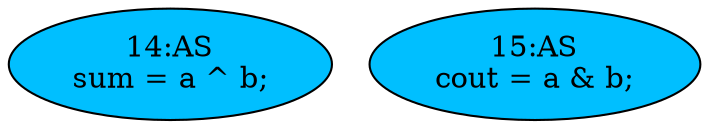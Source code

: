 strict digraph "compose( ,  )" {
	node [label="\N"];
	"14:AS"	[ast="<pyverilog.vparser.ast.Assign object at 0x7efeda3b5f10>",
		def_var="['sum']",
		fillcolor=deepskyblue,
		label="14:AS
sum = a ^ b;",
		statements="[]",
		style=filled,
		typ=Assign,
		use_var="['a', 'b']"];
	"15:AS"	[ast="<pyverilog.vparser.ast.Assign object at 0x7efeda3371d0>",
		def_var="['cout']",
		fillcolor=deepskyblue,
		label="15:AS
cout = a & b;",
		statements="[]",
		style=filled,
		typ=Assign,
		use_var="['a', 'b']"];
}
